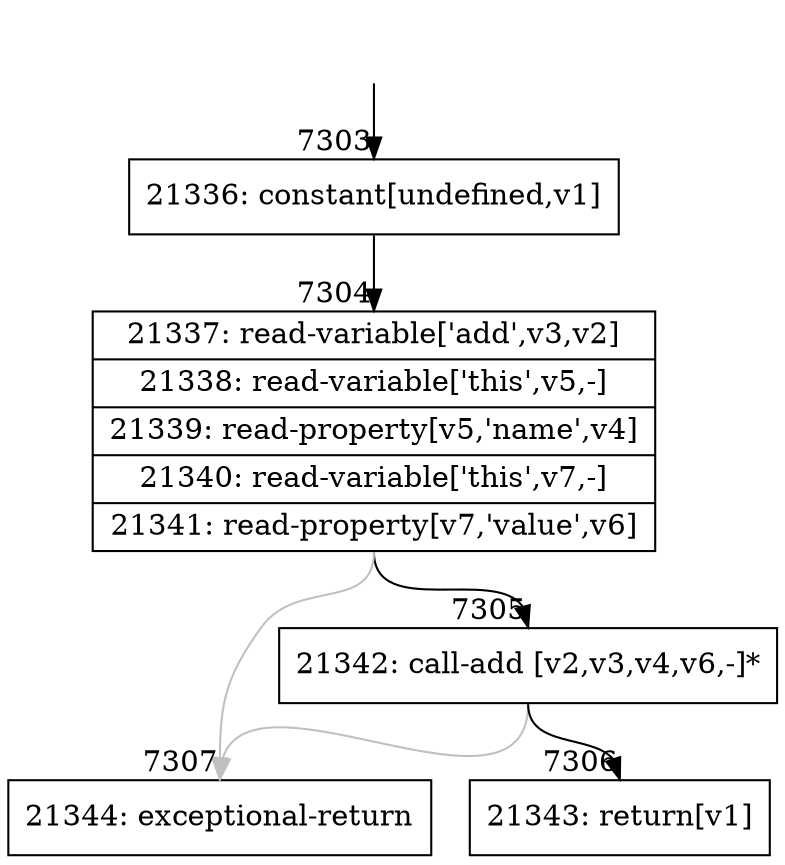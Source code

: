 digraph {
rankdir="TD"
BB_entry461[shape=none,label=""];
BB_entry461 -> BB7303 [tailport=s, headport=n, headlabel="    7303"]
BB7303 [shape=record label="{21336: constant[undefined,v1]}" ] 
BB7303 -> BB7304 [tailport=s, headport=n, headlabel="      7304"]
BB7304 [shape=record label="{21337: read-variable['add',v3,v2]|21338: read-variable['this',v5,-]|21339: read-property[v5,'name',v4]|21340: read-variable['this',v7,-]|21341: read-property[v7,'value',v6]}" ] 
BB7304 -> BB7305 [tailport=s, headport=n, headlabel="      7305"]
BB7304 -> BB7307 [tailport=s, headport=n, color=gray, headlabel="      7307"]
BB7305 [shape=record label="{21342: call-add [v2,v3,v4,v6,-]*}" ] 
BB7305 -> BB7306 [tailport=s, headport=n, headlabel="      7306"]
BB7305 -> BB7307 [tailport=s, headport=n, color=gray]
BB7306 [shape=record label="{21343: return[v1]}" ] 
BB7307 [shape=record label="{21344: exceptional-return}" ] 
//#$~ 7353
}
